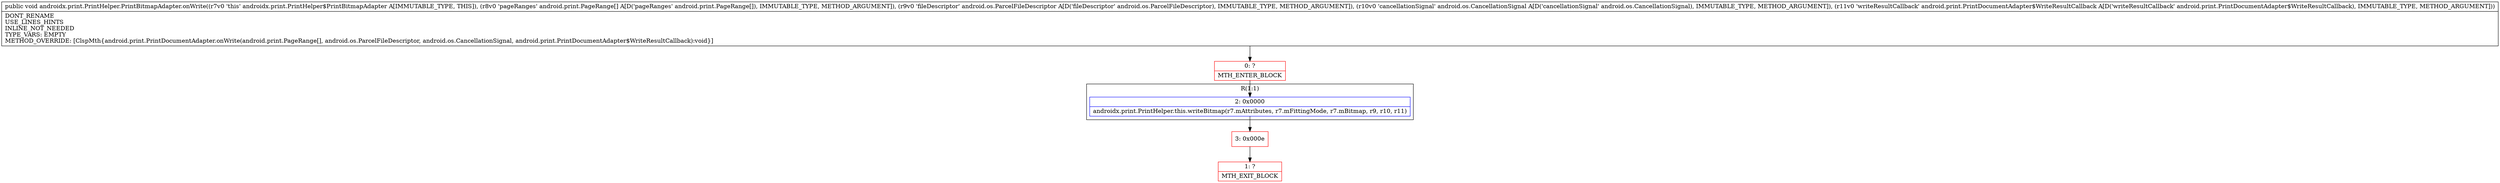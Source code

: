 digraph "CFG forandroidx.print.PrintHelper.PrintBitmapAdapter.onWrite([Landroid\/print\/PageRange;Landroid\/os\/ParcelFileDescriptor;Landroid\/os\/CancellationSignal;Landroid\/print\/PrintDocumentAdapter$WriteResultCallback;)V" {
subgraph cluster_Region_478461204 {
label = "R(1:1)";
node [shape=record,color=blue];
Node_2 [shape=record,label="{2\:\ 0x0000|androidx.print.PrintHelper.this.writeBitmap(r7.mAttributes, r7.mFittingMode, r7.mBitmap, r9, r10, r11)\l}"];
}
Node_0 [shape=record,color=red,label="{0\:\ ?|MTH_ENTER_BLOCK\l}"];
Node_3 [shape=record,color=red,label="{3\:\ 0x000e}"];
Node_1 [shape=record,color=red,label="{1\:\ ?|MTH_EXIT_BLOCK\l}"];
MethodNode[shape=record,label="{public void androidx.print.PrintHelper.PrintBitmapAdapter.onWrite((r7v0 'this' androidx.print.PrintHelper$PrintBitmapAdapter A[IMMUTABLE_TYPE, THIS]), (r8v0 'pageRanges' android.print.PageRange[] A[D('pageRanges' android.print.PageRange[]), IMMUTABLE_TYPE, METHOD_ARGUMENT]), (r9v0 'fileDescriptor' android.os.ParcelFileDescriptor A[D('fileDescriptor' android.os.ParcelFileDescriptor), IMMUTABLE_TYPE, METHOD_ARGUMENT]), (r10v0 'cancellationSignal' android.os.CancellationSignal A[D('cancellationSignal' android.os.CancellationSignal), IMMUTABLE_TYPE, METHOD_ARGUMENT]), (r11v0 'writeResultCallback' android.print.PrintDocumentAdapter$WriteResultCallback A[D('writeResultCallback' android.print.PrintDocumentAdapter$WriteResultCallback), IMMUTABLE_TYPE, METHOD_ARGUMENT]))  | DONT_RENAME\lUSE_LINES_HINTS\lINLINE_NOT_NEEDED\lTYPE_VARS: EMPTY\lMETHOD_OVERRIDE: [ClspMth\{android.print.PrintDocumentAdapter.onWrite(android.print.PageRange[], android.os.ParcelFileDescriptor, android.os.CancellationSignal, android.print.PrintDocumentAdapter$WriteResultCallback):void\}]\l}"];
MethodNode -> Node_0;Node_2 -> Node_3;
Node_0 -> Node_2;
Node_3 -> Node_1;
}

